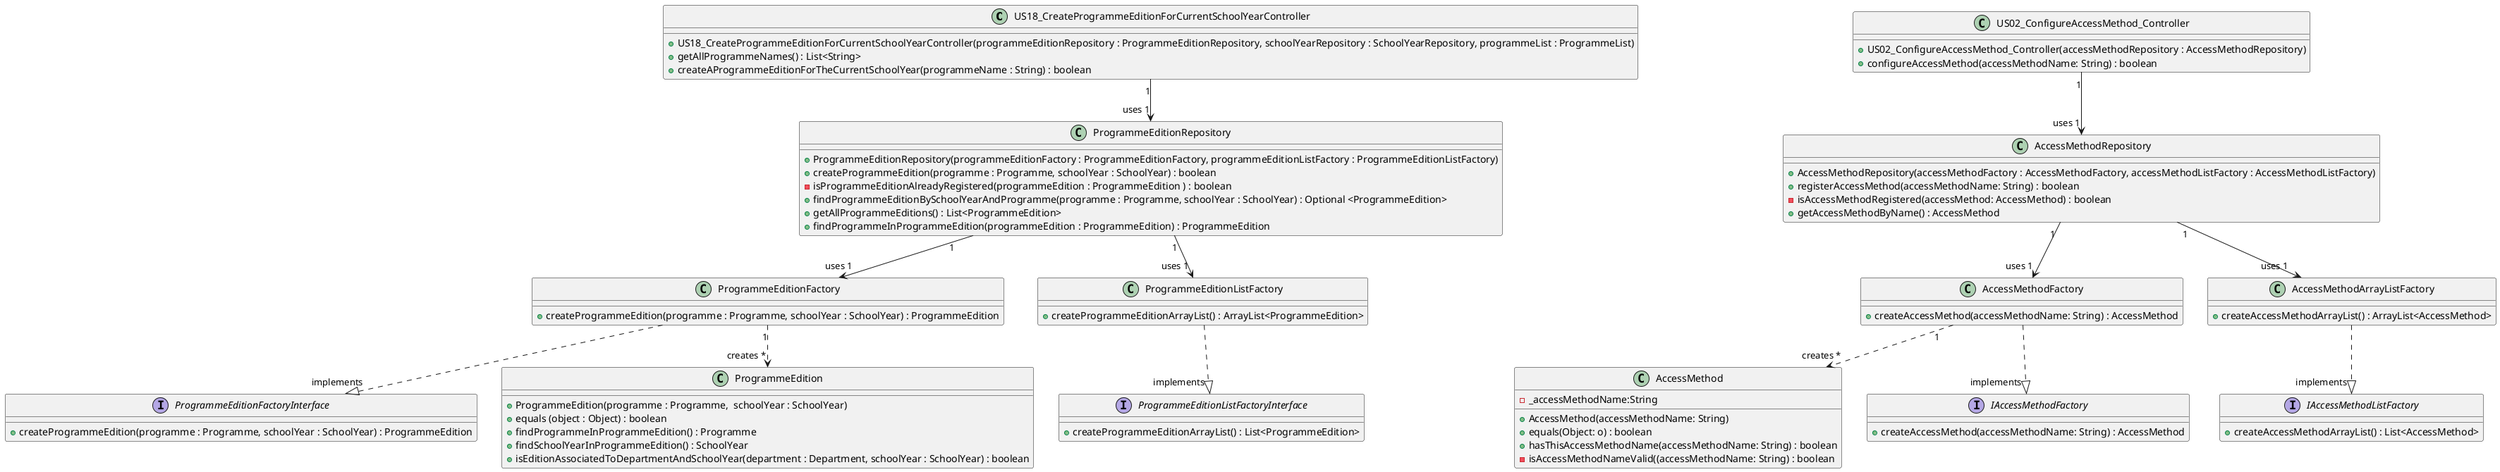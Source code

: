 @startuml

class US18_CreateProgrammeEditionForCurrentSchoolYearController
class ProgrammeEditionRepository
class ProgrammeEditionFactory
class ProgrammeEditionListFactory
interface ProgrammeEditionFactoryInterface
interface ProgrammeEditionListFactoryInterface
class ProgrammeEdition

class US18_CreateProgrammeEditionForCurrentSchoolYearController {
    + US18_CreateProgrammeEditionForCurrentSchoolYearController(programmeEditionRepository : ProgrammeEditionRepository, schoolYearRepository : SchoolYearRepository, programmeList : ProgrammeList)
    + getAllProgrammeNames() : List<String>
    + createAProgrammeEditionForTheCurrentSchoolYear(programmeName : String) : boolean
}

class ProgrammeEditionRepository {
    + ProgrammeEditionRepository(programmeEditionFactory : ProgrammeEditionFactory, programmeEditionListFactory : ProgrammeEditionListFactory)
    + createProgrammeEdition(programme : Programme, schoolYear : SchoolYear) : boolean
    - isProgrammeEditionAlreadyRegistered(programmeEdition : ProgrammeEdition ) : boolean
    + findProgrammeEditionBySchoolYearAndProgramme(programme : Programme, schoolYear : SchoolYear) : Optional <ProgrammeEdition>
    + getAllProgrammeEditions() : List<ProgrammeEdition>
    + findProgrammeInProgrammeEdition(programmeEdition : ProgrammeEdition) : ProgrammeEdition
}
'uses
US18_CreateProgrammeEditionForCurrentSchoolYearController "1" --> "uses 1" ProgrammeEditionRepository

class ProgrammeEditionFactory {
    + createProgrammeEdition(programme : Programme, schoolYear : SchoolYear) : ProgrammeEdition
}

class ProgrammeEditionListFactory {
    + createProgrammeEditionArrayList() : ArrayList<ProgrammeEdition>
}
'uses
ProgrammeEditionRepository "1 " --> "uses 1"ProgrammeEditionFactory
ProgrammeEditionRepository "1" --> "uses 1" ProgrammeEditionListFactory

interface ProgrammeEditionFactoryInterface {
    + createProgrammeEdition(programme : Programme, schoolYear : SchoolYear) : ProgrammeEdition
}

interface ProgrammeEditionListFactoryInterface {
    + createProgrammeEditionArrayList() : List<ProgrammeEdition>
}
'implements
ProgrammeEditionListFactory ..|> "implements" ProgrammeEditionListFactoryInterface
ProgrammeEditionFactory ..|> "implements" ProgrammeEditionFactoryInterface

class ProgrammeEdition {
    + ProgrammeEdition(programme : Programme,  schoolYear : SchoolYear)
    + equals (object : Object) : boolean
    + findProgrammeInProgrammeEdition() : Programme
    + findSchoolYearInProgrammeEdition() : SchoolYear
    + isEditionAssociatedToDepartmentAndSchoolYear(department : Department, schoolYear : SchoolYear) : boolean
}
'creates
ProgrammeEditionFactory "1" ..> " creates *" ProgrammeEdition

class AccessMethod
interface IAccessMethodFactory
class AccessMethodFactory
interface IAccessMethodListFactory
class AccessMethodArrayListFactory
class AccessMethodRepository
class US02_ConfigureAccessMethod_Controller

class AccessMethod {
    -_accessMethodName:String
    +AccessMethod(accessMethodName: String)
    +equals(Object: o) : boolean
    +hasThisAccessMethodName(accessMethodName: String) : boolean
    -isAccessMethodNameValid((accessMethodName: String) : boolean
}

Interface IAccessMethodFactory {
    +createAccessMethod(accessMethodName: String) : AccessMethod
}

class AccessMethodFactory {
    +createAccessMethod(accessMethodName: String) : AccessMethod
}
'implements
AccessMethodFactory ..|> "implements" IAccessMethodFactory


Interface IAccessMethodListFactory {
 +createAccessMethodArrayList() : List<AccessMethod>
}

class AccessMethodArrayListFactory {
    +createAccessMethodArrayList() : ArrayList<AccessMethod>
}
'implements
AccessMethodArrayListFactory ..|> "implements" IAccessMethodListFactory

class AccessMethodRepository {
    +AccessMethodRepository(accessMethodFactory : AccessMethodFactory, accessMethodListFactory : AccessMethodListFactory)
    +registerAccessMethod(accessMethodName: String) : boolean
    -isAccessMethodRegistered(accessMethod: AccessMethod) : boolean
    +getAccessMethodByName() : AccessMethod
}
'uses
AccessMethodRepository "1 " --> "uses 1"AccessMethodFactory
AccessMethodRepository "1" --> "uses 1" AccessMethodArrayListFactory

class US02_ConfigureAccessMethod_Controller {
    +US02_ConfigureAccessMethod_Controller(accessMethodRepository : AccessMethodRepository)
    +configureAccessMethod(accessMethodName: String) : boolean
}
'uses
US02_ConfigureAccessMethod_Controller "1" --> "uses 1" AccessMethodRepository

'creates
AccessMethodFactory "1" ..> " creates *" AccessMethod
@enduml